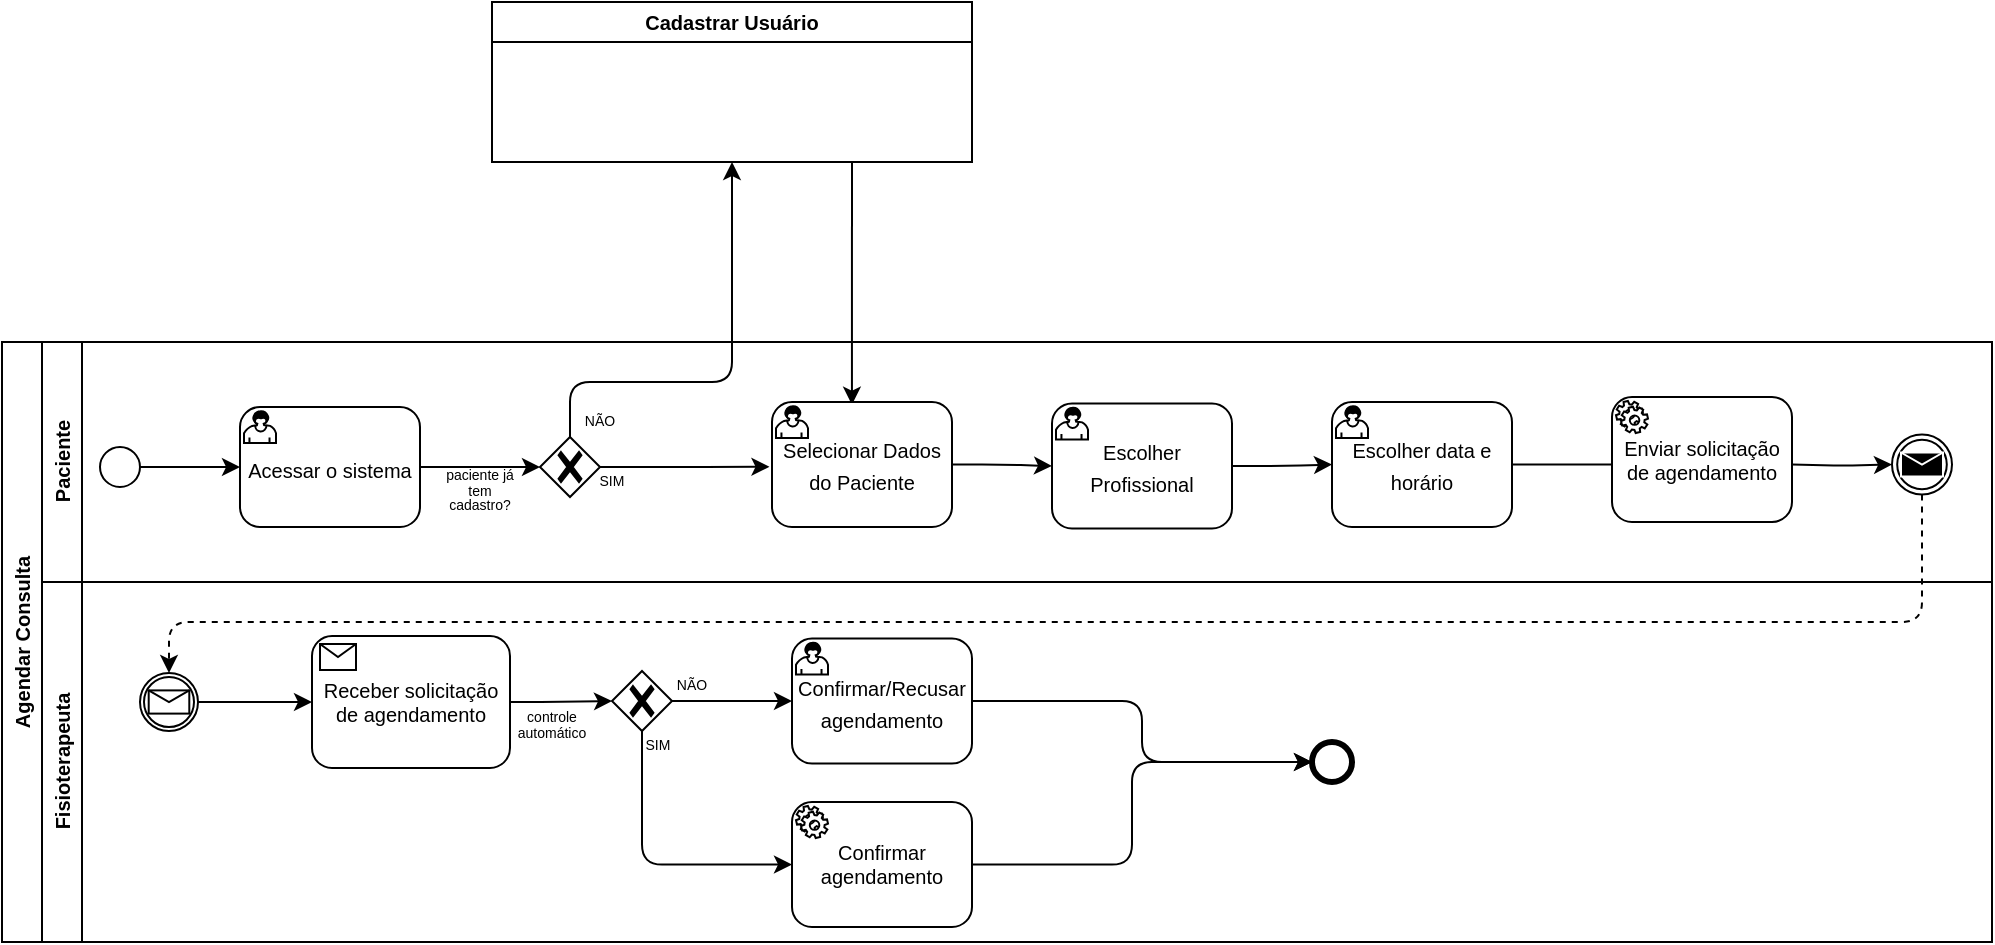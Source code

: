 <mxfile>
    <diagram id="THLll_zEvvaYS5AxFKv2" name="Página-1">
        <mxGraphModel dx="1386" dy="779" grid="1" gridSize="10" guides="1" tooltips="1" connect="1" arrows="1" fold="1" page="1" pageScale="1" pageWidth="827" pageHeight="1169" math="0" shadow="0">
            <root>
                <mxCell id="0"/>
                <mxCell id="1" parent="0"/>
                <mxCell id="39" style="edgeStyle=orthogonalEdgeStyle;html=1;exitX=0.75;exitY=1;exitDx=0;exitDy=0;entryX=0.444;entryY=0.022;entryDx=0;entryDy=0;entryPerimeter=0;fontSize=10;" edge="1" parent="1" source="17" target="34">
                    <mxGeometry relative="1" as="geometry"/>
                </mxCell>
                <mxCell id="17" value="Cadastrar Usuário" style="swimlane;html=1;childLayout=stackLayout;resizeParent=1;resizeParentMax=0;horizontal=1;startSize=20;horizontalStack=0;whiteSpace=wrap;fontSize=10;" vertex="1" parent="1">
                    <mxGeometry x="340" y="430" width="240" height="80" as="geometry"/>
                </mxCell>
                <mxCell id="21" style="edgeStyle=orthogonalEdgeStyle;html=1;exitX=0.5;exitY=0;exitDx=0;exitDy=0;exitPerimeter=0;entryX=0.5;entryY=1;entryDx=0;entryDy=0;fontSize=10;" edge="1" parent="1" source="31" target="17">
                    <mxGeometry relative="1" as="geometry">
                        <mxPoint x="375" y="645" as="sourcePoint"/>
                        <Array as="points">
                            <mxPoint x="379" y="620"/>
                            <mxPoint x="460" y="620"/>
                        </Array>
                    </mxGeometry>
                </mxCell>
                <mxCell id="23" value="Agendar Consulta" style="swimlane;html=1;childLayout=stackLayout;resizeParent=1;resizeParentMax=0;horizontal=0;startSize=20;horizontalStack=0;whiteSpace=wrap;fontSize=10;" vertex="1" parent="1">
                    <mxGeometry x="95" y="600" width="995" height="300" as="geometry"/>
                </mxCell>
                <mxCell id="24" value="Paciente" style="swimlane;html=1;startSize=20;horizontal=0;fontSize=10;" vertex="1" parent="23">
                    <mxGeometry x="20" width="975" height="120" as="geometry"/>
                </mxCell>
                <mxCell id="28" value="" style="points=[[0.145,0.145,0],[0.5,0,0],[0.855,0.145,0],[1,0.5,0],[0.855,0.855,0],[0.5,1,0],[0.145,0.855,0],[0,0.5,0]];shape=mxgraph.bpmn.event;html=1;verticalLabelPosition=bottom;labelBackgroundColor=#ffffff;verticalAlign=top;align=center;perimeter=ellipsePerimeter;outlineConnect=0;aspect=fixed;outline=standard;symbol=general;" vertex="1" parent="24">
                    <mxGeometry x="29" y="52.5" width="20" height="20" as="geometry"/>
                </mxCell>
                <mxCell id="30" value="&lt;p style=&quot;line-height: 100%;&quot;&gt;&lt;font style=&quot;font-size: 10px;&quot;&gt;Acessar o sistema&lt;/font&gt;&lt;/p&gt;" style="points=[[0.25,0,0],[0.5,0,0],[0.75,0,0],[1,0.25,0],[1,0.5,0],[1,0.75,0],[0.75,1,0],[0.5,1,0],[0.25,1,0],[0,0.75,0],[0,0.5,0],[0,0.25,0]];shape=mxgraph.bpmn.task;whiteSpace=wrap;rectStyle=rounded;size=10;html=1;taskMarker=user;fontSize=14;" vertex="1" parent="24">
                    <mxGeometry x="99" y="32.5" width="90" height="60" as="geometry"/>
                </mxCell>
                <mxCell id="27" style="edgeStyle=none;html=1;exitX=1;exitY=0.5;exitDx=0;exitDy=0;exitPerimeter=0;entryX=0;entryY=0.5;entryDx=0;entryDy=0;entryPerimeter=0;fontSize=14;" edge="1" parent="24" source="28" target="30">
                    <mxGeometry relative="1" as="geometry"/>
                </mxCell>
                <mxCell id="41" style="edgeStyle=orthogonalEdgeStyle;html=1;exitX=1;exitY=0.5;exitDx=0;exitDy=0;exitPerimeter=0;entryX=-0.014;entryY=0.518;entryDx=0;entryDy=0;entryPerimeter=0;fontSize=10;" edge="1" parent="24" source="31" target="34">
                    <mxGeometry relative="1" as="geometry"/>
                </mxCell>
                <mxCell id="31" value="" style="points=[[0.25,0.25,0],[0.5,0,0],[0.75,0.25,0],[1,0.5,0],[0.75,0.75,0],[0.5,1,0],[0.25,0.75,0],[0,0.5,0]];shape=mxgraph.bpmn.gateway2;html=1;verticalLabelPosition=bottom;labelBackgroundColor=#ffffff;verticalAlign=top;align=center;perimeter=rhombusPerimeter;outlineConnect=0;outline=none;symbol=none;gwType=exclusive;fontSize=10;" vertex="1" parent="24">
                    <mxGeometry x="249" y="47.5" width="30" height="30" as="geometry"/>
                </mxCell>
                <mxCell id="29" style="edgeStyle=none;html=1;exitX=1;exitY=0.5;exitDx=0;exitDy=0;exitPerimeter=0;entryX=0;entryY=0.5;entryDx=0;entryDy=0;entryPerimeter=0;fontSize=10;" edge="1" parent="24" source="30" target="31">
                    <mxGeometry relative="1" as="geometry"/>
                </mxCell>
                <mxCell id="32" value="&lt;p style=&quot;line-height: 40%;&quot;&gt;&lt;font style=&quot;font-size: 7px;&quot;&gt;paciente já tem cadastro?&lt;/font&gt;&lt;/p&gt;" style="text;html=1;strokeColor=none;fillColor=none;align=center;verticalAlign=middle;whiteSpace=wrap;rounded=0;fontSize=14;" vertex="1" parent="24">
                    <mxGeometry x="199" y="62.5" width="40" height="20" as="geometry"/>
                </mxCell>
                <mxCell id="33" value="&lt;p style=&quot;line-height: 40%;&quot;&gt;&lt;span style=&quot;font-size: 7px;&quot;&gt;NÃO&lt;/span&gt;&lt;/p&gt;" style="text;html=1;strokeColor=none;fillColor=none;align=center;verticalAlign=middle;whiteSpace=wrap;rounded=0;fontSize=14;" vertex="1" parent="24">
                    <mxGeometry x="259" y="27.5" width="40" height="20" as="geometry"/>
                </mxCell>
                <mxCell id="50" style="edgeStyle=orthogonalEdgeStyle;html=1;exitX=1;exitY=0.5;exitDx=0;exitDy=0;exitPerimeter=0;entryX=0;entryY=0.5;entryDx=0;entryDy=0;entryPerimeter=0;fontSize=10;" edge="1" parent="24" source="34" target="42">
                    <mxGeometry relative="1" as="geometry"/>
                </mxCell>
                <mxCell id="34" value="&lt;p style=&quot;line-height: 100%;&quot;&gt;&lt;font style=&quot;font-size: 10px;&quot;&gt;Selecionar Dados do Paciente&lt;/font&gt;&lt;/p&gt;" style="points=[[0.25,0,0],[0.5,0,0],[0.75,0,0],[1,0.25,0],[1,0.5,0],[1,0.75,0],[0.75,1,0],[0.5,1,0],[0.25,1,0],[0,0.75,0],[0,0.5,0],[0,0.25,0]];shape=mxgraph.bpmn.task;whiteSpace=wrap;rectStyle=rounded;size=10;html=1;taskMarker=user;fontSize=14;" vertex="1" parent="24">
                    <mxGeometry x="365" y="30" width="90" height="62.5" as="geometry"/>
                </mxCell>
                <mxCell id="51" style="edgeStyle=orthogonalEdgeStyle;html=1;exitX=1;exitY=0.5;exitDx=0;exitDy=0;exitPerimeter=0;entryX=0;entryY=0.5;entryDx=0;entryDy=0;entryPerimeter=0;fontSize=10;" edge="1" parent="24" source="42" target="49">
                    <mxGeometry relative="1" as="geometry"/>
                </mxCell>
                <mxCell id="42" value="&lt;p style=&quot;line-height: 100%;&quot;&gt;&lt;font style=&quot;font-size: 10px;&quot;&gt;Escolher Profissional&lt;/font&gt;&lt;/p&gt;" style="points=[[0.25,0,0],[0.5,0,0],[0.75,0,0],[1,0.25,0],[1,0.5,0],[1,0.75,0],[0.75,1,0],[0.5,1,0],[0.25,1,0],[0,0.75,0],[0,0.5,0],[0,0.25,0]];shape=mxgraph.bpmn.task;whiteSpace=wrap;rectStyle=rounded;size=10;html=1;taskMarker=user;fontSize=14;" vertex="1" parent="24">
                    <mxGeometry x="505" y="30.75" width="90" height="62.5" as="geometry"/>
                </mxCell>
                <mxCell id="46" value="" style="points=[[0.145,0.145,0],[0.5,0,0],[0.855,0.145,0],[1,0.5,0],[0.855,0.855,0],[0.5,1,0],[0.145,0.855,0],[0,0.5,0]];shape=mxgraph.bpmn.event;html=1;verticalLabelPosition=bottom;labelBackgroundColor=#ffffff;verticalAlign=top;align=center;perimeter=ellipsePerimeter;outlineConnect=0;aspect=fixed;outline=throwing;symbol=message;fontSize=10;" vertex="1" parent="24">
                    <mxGeometry x="925" y="46.25" width="30" height="30" as="geometry"/>
                </mxCell>
                <mxCell id="52" style="edgeStyle=orthogonalEdgeStyle;html=1;exitX=1;exitY=0.5;exitDx=0;exitDy=0;exitPerimeter=0;fontSize=10;startArrow=none;" edge="1" parent="24" target="46">
                    <mxGeometry relative="1" as="geometry">
                        <mxPoint x="875" y="61.25" as="sourcePoint"/>
                    </mxGeometry>
                </mxCell>
                <mxCell id="49" value="&lt;p style=&quot;line-height: 100%;&quot;&gt;&lt;font style=&quot;font-size: 10px;&quot;&gt;Escolher data e horário&lt;/font&gt;&lt;/p&gt;" style="points=[[0.25,0,0],[0.5,0,0],[0.75,0,0],[1,0.25,0],[1,0.5,0],[1,0.75,0],[0.75,1,0],[0.5,1,0],[0.25,1,0],[0,0.75,0],[0,0.5,0],[0,0.25,0]];shape=mxgraph.bpmn.task;whiteSpace=wrap;rectStyle=rounded;size=10;html=1;taskMarker=user;fontSize=14;" vertex="1" parent="24">
                    <mxGeometry x="645" y="30" width="90" height="62.5" as="geometry"/>
                </mxCell>
                <mxCell id="54" value="" style="edgeStyle=orthogonalEdgeStyle;html=1;exitX=1;exitY=0.5;exitDx=0;exitDy=0;exitPerimeter=0;fontSize=10;endArrow=none;" edge="1" parent="24" source="49">
                    <mxGeometry relative="1" as="geometry">
                        <mxPoint x="850" y="661.25" as="sourcePoint"/>
                        <mxPoint x="785" y="61.3" as="targetPoint"/>
                    </mxGeometry>
                </mxCell>
                <mxCell id="55" value="&lt;p style=&quot;line-height: 40%;&quot;&gt;&lt;span style=&quot;font-size: 7px;&quot;&gt;SIM&lt;/span&gt;&lt;/p&gt;" style="text;html=1;strokeColor=none;fillColor=none;align=center;verticalAlign=middle;whiteSpace=wrap;rounded=0;fontSize=14;" vertex="1" parent="24">
                    <mxGeometry x="265" y="57.5" width="40" height="20" as="geometry"/>
                </mxCell>
                <mxCell id="57" value="Enviar solicitação de agendamento" style="points=[[0.25,0,0],[0.5,0,0],[0.75,0,0],[1,0.25,0],[1,0.5,0],[1,0.75,0],[0.75,1,0],[0.5,1,0],[0.25,1,0],[0,0.75,0],[0,0.5,0],[0,0.25,0]];shape=mxgraph.bpmn.task;whiteSpace=wrap;rectStyle=rounded;size=10;html=1;taskMarker=service;fontSize=10;" vertex="1" parent="24">
                    <mxGeometry x="785" y="27.5" width="90" height="62.5" as="geometry"/>
                </mxCell>
                <mxCell id="25" value="Fisioterapeuta" style="swimlane;html=1;startSize=20;horizontal=0;fontSize=10;" vertex="1" parent="23">
                    <mxGeometry x="20" y="120" width="975" height="180" as="geometry"/>
                </mxCell>
                <mxCell id="58" style="edgeStyle=orthogonalEdgeStyle;html=1;exitX=1;exitY=0.5;exitDx=0;exitDy=0;exitPerimeter=0;entryX=0;entryY=0.5;entryDx=0;entryDy=0;entryPerimeter=0;fontSize=10;" edge="1" parent="25" source="47" target="56">
                    <mxGeometry relative="1" as="geometry"/>
                </mxCell>
                <mxCell id="47" value="" style="points=[[0.145,0.145,0],[0.5,0,0],[0.855,0.145,0],[1,0.5,0],[0.855,0.855,0],[0.5,1,0],[0.145,0.855,0],[0,0.5,0]];shape=mxgraph.bpmn.event;html=1;verticalLabelPosition=bottom;labelBackgroundColor=#ffffff;verticalAlign=top;align=center;perimeter=ellipsePerimeter;outlineConnect=0;aspect=fixed;outline=catching;symbol=message;fontSize=10;" vertex="1" parent="25">
                    <mxGeometry x="49" y="45.5" width="29" height="29" as="geometry"/>
                </mxCell>
                <mxCell id="61" style="edgeStyle=orthogonalEdgeStyle;html=1;exitX=1;exitY=0.5;exitDx=0;exitDy=0;exitPerimeter=0;entryX=0;entryY=0.5;entryDx=0;entryDy=0;entryPerimeter=0;fontSize=10;" edge="1" parent="25" source="56" target="60">
                    <mxGeometry relative="1" as="geometry"/>
                </mxCell>
                <mxCell id="56" value="Receber solicitação de agendamento" style="points=[[0.25,0,0],[0.5,0,0],[0.75,0,0],[1,0.25,0],[1,0.5,0],[1,0.75,0],[0.75,1,0],[0.5,1,0],[0.25,1,0],[0,0.75,0],[0,0.5,0],[0,0.25,0]];shape=mxgraph.bpmn.task;whiteSpace=wrap;rectStyle=rounded;size=10;html=1;taskMarker=receive;fontSize=10;" vertex="1" parent="25">
                    <mxGeometry x="135" y="27" width="99" height="66" as="geometry"/>
                </mxCell>
                <mxCell id="69" style="edgeStyle=orthogonalEdgeStyle;html=1;exitX=1;exitY=0.5;exitDx=0;exitDy=0;exitPerimeter=0;entryX=0;entryY=0.5;entryDx=0;entryDy=0;entryPerimeter=0;fontSize=10;" edge="1" parent="25" source="59" target="68">
                    <mxGeometry relative="1" as="geometry"/>
                </mxCell>
                <mxCell id="59" value="&lt;p style=&quot;line-height: 100%;&quot;&gt;&lt;font style=&quot;font-size: 10px;&quot;&gt;Confirmar/Recusar agendamento&lt;/font&gt;&lt;/p&gt;" style="points=[[0.25,0,0],[0.5,0,0],[0.75,0,0],[1,0.25,0],[1,0.5,0],[1,0.75,0],[0.75,1,0],[0.5,1,0],[0.25,1,0],[0,0.75,0],[0,0.5,0],[0,0.25,0]];shape=mxgraph.bpmn.task;whiteSpace=wrap;rectStyle=rounded;size=10;html=1;taskMarker=user;fontSize=14;" vertex="1" parent="25">
                    <mxGeometry x="375" y="28.25" width="90" height="62.5" as="geometry"/>
                </mxCell>
                <mxCell id="62" style="edgeStyle=orthogonalEdgeStyle;html=1;exitX=1;exitY=0.5;exitDx=0;exitDy=0;exitPerimeter=0;entryX=0;entryY=0.5;entryDx=0;entryDy=0;entryPerimeter=0;fontSize=10;" edge="1" parent="25" source="60" target="59">
                    <mxGeometry relative="1" as="geometry"/>
                </mxCell>
                <mxCell id="66" style="edgeStyle=orthogonalEdgeStyle;html=1;exitX=0.5;exitY=1;exitDx=0;exitDy=0;exitPerimeter=0;entryX=0;entryY=0.5;entryDx=0;entryDy=0;entryPerimeter=0;fontSize=10;" edge="1" parent="25" source="60" target="65">
                    <mxGeometry relative="1" as="geometry"/>
                </mxCell>
                <mxCell id="60" value="" style="points=[[0.25,0.25,0],[0.5,0,0],[0.75,0.25,0],[1,0.5,0],[0.75,0.75,0],[0.5,1,0],[0.25,0.75,0],[0,0.5,0]];shape=mxgraph.bpmn.gateway2;html=1;verticalLabelPosition=bottom;labelBackgroundColor=#ffffff;verticalAlign=top;align=center;perimeter=rhombusPerimeter;outlineConnect=0;outline=none;symbol=none;gwType=exclusive;fontSize=10;" vertex="1" parent="25">
                    <mxGeometry x="285" y="44.5" width="30" height="30" as="geometry"/>
                </mxCell>
                <mxCell id="63" value="&lt;p style=&quot;line-height: 40%;&quot;&gt;&lt;font style=&quot;font-size: 7px;&quot;&gt;controle automático&lt;/font&gt;&lt;/p&gt;" style="text;html=1;strokeColor=none;fillColor=none;align=center;verticalAlign=middle;whiteSpace=wrap;rounded=0;fontSize=14;" vertex="1" parent="25">
                    <mxGeometry x="235" y="60" width="40" height="20" as="geometry"/>
                </mxCell>
                <mxCell id="64" value="&lt;p style=&quot;line-height: 40%;&quot;&gt;&lt;span style=&quot;font-size: 7px;&quot;&gt;NÃO&lt;/span&gt;&lt;/p&gt;" style="text;html=1;strokeColor=none;fillColor=none;align=center;verticalAlign=middle;whiteSpace=wrap;rounded=0;fontSize=14;" vertex="1" parent="25">
                    <mxGeometry x="305" y="40" width="40" height="20" as="geometry"/>
                </mxCell>
                <mxCell id="65" value="Confirmar agendamento" style="points=[[0.25,0,0],[0.5,0,0],[0.75,0,0],[1,0.25,0],[1,0.5,0],[1,0.75,0],[0.75,1,0],[0.5,1,0],[0.25,1,0],[0,0.75,0],[0,0.5,0],[0,0.25,0]];shape=mxgraph.bpmn.task;whiteSpace=wrap;rectStyle=rounded;size=10;html=1;taskMarker=service;fontSize=10;" vertex="1" parent="25">
                    <mxGeometry x="375" y="110" width="90" height="62.5" as="geometry"/>
                </mxCell>
                <mxCell id="68" value="" style="points=[[0.145,0.145,0],[0.5,0,0],[0.855,0.145,0],[1,0.5,0],[0.855,0.855,0],[0.5,1,0],[0.145,0.855,0],[0,0.5,0]];shape=mxgraph.bpmn.event;html=1;verticalLabelPosition=bottom;labelBackgroundColor=#ffffff;verticalAlign=top;align=center;perimeter=ellipsePerimeter;outlineConnect=0;aspect=fixed;outline=end;symbol=terminate2;fontSize=10;" vertex="1" parent="25">
                    <mxGeometry x="635" y="80" width="20" height="20" as="geometry"/>
                </mxCell>
                <mxCell id="70" style="edgeStyle=orthogonalEdgeStyle;html=1;exitX=1;exitY=0.5;exitDx=0;exitDy=0;exitPerimeter=0;fontSize=10;entryX=0;entryY=0.5;entryDx=0;entryDy=0;entryPerimeter=0;" edge="1" parent="25" source="65" target="68">
                    <mxGeometry relative="1" as="geometry">
                        <mxPoint x="625" y="90" as="targetPoint"/>
                        <Array as="points">
                            <mxPoint x="545" y="141"/>
                            <mxPoint x="545" y="90"/>
                        </Array>
                    </mxGeometry>
                </mxCell>
                <mxCell id="48" style="edgeStyle=orthogonalEdgeStyle;html=1;exitX=0.5;exitY=1;exitDx=0;exitDy=0;exitPerimeter=0;entryX=0.5;entryY=0;entryDx=0;entryDy=0;entryPerimeter=0;fontSize=10;dashed=1;" edge="1" parent="23" source="46" target="47">
                    <mxGeometry relative="1" as="geometry">
                        <Array as="points">
                            <mxPoint x="960" y="140"/>
                            <mxPoint x="84" y="140"/>
                        </Array>
                    </mxGeometry>
                </mxCell>
                <mxCell id="67" value="&lt;p style=&quot;line-height: 40%;&quot;&gt;&lt;span style=&quot;font-size: 7px;&quot;&gt;SIM&lt;/span&gt;&lt;/p&gt;" style="text;html=1;strokeColor=none;fillColor=none;align=center;verticalAlign=middle;whiteSpace=wrap;rounded=0;fontSize=14;" vertex="1" parent="1">
                    <mxGeometry x="403" y="790" width="40" height="20" as="geometry"/>
                </mxCell>
            </root>
        </mxGraphModel>
    </diagram>
</mxfile>